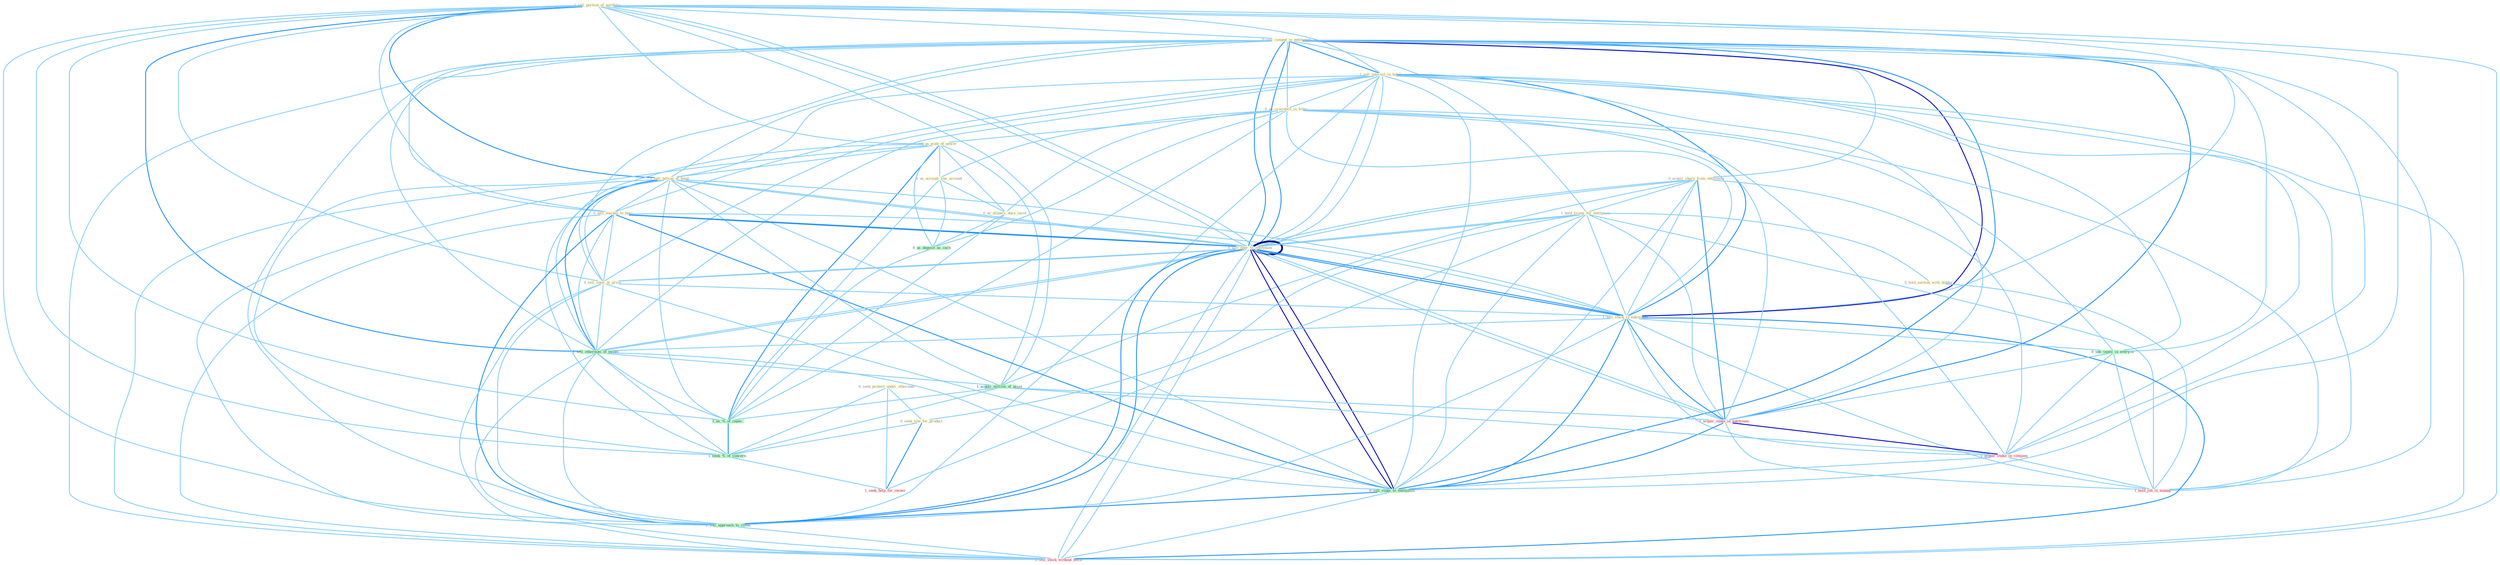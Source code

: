 Graph G{ 
    node
    [shape=polygon,style=filled,width=.5,height=.06,color="#BDFCC9",fixedsize=true,fontsize=4,
    fontcolor="#2f4f4f"];
    {node
    [color="#ffffe0", fontcolor="#8b7d6b"] "0_seek_protect_under_othernum " "1_sell_portion_of_portfolio " "0_sell_comput_in_entitynam " "1_sell_interest_in_hotel " "0_us_crocidolit_in_filter " "1_us_watt_of_power " "0_acquir_share_from_entitynam " "1_sell_billion_of_bond " "0_sell_machin_to_busi " "0_sell_oper_to_entitynam " "0_us_account_like_account " "0_us_dispers_dure_incid " "0_sell_steel_at_price " "1_hold_licens_for_entitynam " "1_sell_stock_in_entitynam " "0_seek_site_for_product " "0_hold_auction_with_bidder "}
{node [color="#fff0f5", fontcolor="#b22222"] "0_sell_oper_to_entitynam " "1_acquir_stake_in_entitynam " "1_acquir_stake_in_compani " "1_hold_job_in_manag " "0_sell_stock_without_hitch " "1_seek_help_for_owner "}
edge [color="#B0E2FF"];

	"0_seek_protect_under_othernum " -- "0_seek_site_for_product " [w="1", color="#87cefa" ];
	"0_seek_protect_under_othernum " -- "1_seek_%_of_concern " [w="1", color="#87cefa" ];
	"0_seek_protect_under_othernum " -- "1_seek_help_for_owner " [w="1", color="#87cefa" ];
	"1_sell_portion_of_portfolio " -- "0_sell_comput_in_entitynam " [w="1", color="#87cefa" ];
	"1_sell_portion_of_portfolio " -- "1_sell_interest_in_hotel " [w="1", color="#87cefa" ];
	"1_sell_portion_of_portfolio " -- "1_us_watt_of_power " [w="1", color="#87cefa" ];
	"1_sell_portion_of_portfolio " -- "1_sell_billion_of_bond " [w="2", color="#1e90ff" , len=0.8];
	"1_sell_portion_of_portfolio " -- "0_sell_machin_to_busi " [w="1", color="#87cefa" ];
	"1_sell_portion_of_portfolio " -- "0_sell_oper_to_entitynam " [w="1", color="#87cefa" ];
	"1_sell_portion_of_portfolio " -- "0_sell_steel_at_price " [w="1", color="#87cefa" ];
	"1_sell_portion_of_portfolio " -- "1_sell_stock_in_entitynam " [w="1", color="#87cefa" ];
	"1_sell_portion_of_portfolio " -- "0_sell_oper_to_entitynam " [w="1", color="#87cefa" ];
	"1_sell_portion_of_portfolio " -- "1_sell_othernum_of_model " [w="2", color="#1e90ff" , len=0.8];
	"1_sell_portion_of_portfolio " -- "1_acquir_million_of_asset " [w="1", color="#87cefa" ];
	"1_sell_portion_of_portfolio " -- "0_sell_stake_to_entitynam " [w="1", color="#87cefa" ];
	"1_sell_portion_of_portfolio " -- "1_us_%_of_capac " [w="1", color="#87cefa" ];
	"1_sell_portion_of_portfolio " -- "1_sell_approach_to_client " [w="1", color="#87cefa" ];
	"1_sell_portion_of_portfolio " -- "0_sell_stock_without_hitch " [w="1", color="#87cefa" ];
	"1_sell_portion_of_portfolio " -- "1_seek_%_of_concern " [w="1", color="#87cefa" ];
	"0_sell_comput_in_entitynam " -- "1_sell_interest_in_hotel " [w="2", color="#1e90ff" , len=0.8];
	"0_sell_comput_in_entitynam " -- "0_us_crocidolit_in_filter " [w="1", color="#87cefa" ];
	"0_sell_comput_in_entitynam " -- "0_acquir_share_from_entitynam " [w="1", color="#87cefa" ];
	"0_sell_comput_in_entitynam " -- "1_sell_billion_of_bond " [w="1", color="#87cefa" ];
	"0_sell_comput_in_entitynam " -- "0_sell_machin_to_busi " [w="1", color="#87cefa" ];
	"0_sell_comput_in_entitynam " -- "0_sell_oper_to_entitynam " [w="2", color="#1e90ff" , len=0.8];
	"0_sell_comput_in_entitynam " -- "0_sell_steel_at_price " [w="1", color="#87cefa" ];
	"0_sell_comput_in_entitynam " -- "1_hold_licens_for_entitynam " [w="1", color="#87cefa" ];
	"0_sell_comput_in_entitynam " -- "1_sell_stock_in_entitynam " [w="3", color="#0000cd" , len=0.6];
	"0_sell_comput_in_entitynam " -- "0_sell_oper_to_entitynam " [w="2", color="#1e90ff" , len=0.8];
	"0_sell_comput_in_entitynam " -- "1_sell_othernum_of_model " [w="1", color="#87cefa" ];
	"0_sell_comput_in_entitynam " -- "0_see_vaniti_in_everyon " [w="1", color="#87cefa" ];
	"0_sell_comput_in_entitynam " -- "1_acquir_stake_in_entitynam " [w="2", color="#1e90ff" , len=0.8];
	"0_sell_comput_in_entitynam " -- "1_acquir_stake_in_compani " [w="1", color="#87cefa" ];
	"0_sell_comput_in_entitynam " -- "0_sell_stake_to_entitynam " [w="2", color="#1e90ff" , len=0.8];
	"0_sell_comput_in_entitynam " -- "1_sell_approach_to_client " [w="1", color="#87cefa" ];
	"0_sell_comput_in_entitynam " -- "1_hold_job_in_manag " [w="1", color="#87cefa" ];
	"0_sell_comput_in_entitynam " -- "0_sell_stock_without_hitch " [w="1", color="#87cefa" ];
	"1_sell_interest_in_hotel " -- "0_us_crocidolit_in_filter " [w="1", color="#87cefa" ];
	"1_sell_interest_in_hotel " -- "1_sell_billion_of_bond " [w="1", color="#87cefa" ];
	"1_sell_interest_in_hotel " -- "0_sell_machin_to_busi " [w="1", color="#87cefa" ];
	"1_sell_interest_in_hotel " -- "0_sell_oper_to_entitynam " [w="1", color="#87cefa" ];
	"1_sell_interest_in_hotel " -- "0_sell_steel_at_price " [w="1", color="#87cefa" ];
	"1_sell_interest_in_hotel " -- "1_sell_stock_in_entitynam " [w="2", color="#1e90ff" , len=0.8];
	"1_sell_interest_in_hotel " -- "0_sell_oper_to_entitynam " [w="1", color="#87cefa" ];
	"1_sell_interest_in_hotel " -- "1_sell_othernum_of_model " [w="1", color="#87cefa" ];
	"1_sell_interest_in_hotel " -- "0_see_vaniti_in_everyon " [w="1", color="#87cefa" ];
	"1_sell_interest_in_hotel " -- "1_acquir_stake_in_entitynam " [w="1", color="#87cefa" ];
	"1_sell_interest_in_hotel " -- "1_acquir_stake_in_compani " [w="1", color="#87cefa" ];
	"1_sell_interest_in_hotel " -- "0_sell_stake_to_entitynam " [w="1", color="#87cefa" ];
	"1_sell_interest_in_hotel " -- "1_sell_approach_to_client " [w="1", color="#87cefa" ];
	"1_sell_interest_in_hotel " -- "1_hold_job_in_manag " [w="1", color="#87cefa" ];
	"1_sell_interest_in_hotel " -- "0_sell_stock_without_hitch " [w="1", color="#87cefa" ];
	"0_us_crocidolit_in_filter " -- "1_us_watt_of_power " [w="1", color="#87cefa" ];
	"0_us_crocidolit_in_filter " -- "0_us_account_like_account " [w="1", color="#87cefa" ];
	"0_us_crocidolit_in_filter " -- "0_us_dispers_dure_incid " [w="1", color="#87cefa" ];
	"0_us_crocidolit_in_filter " -- "1_sell_stock_in_entitynam " [w="1", color="#87cefa" ];
	"0_us_crocidolit_in_filter " -- "0_see_vaniti_in_everyon " [w="1", color="#87cefa" ];
	"0_us_crocidolit_in_filter " -- "0_us_deposit_as_cach " [w="1", color="#87cefa" ];
	"0_us_crocidolit_in_filter " -- "1_acquir_stake_in_entitynam " [w="1", color="#87cefa" ];
	"0_us_crocidolit_in_filter " -- "1_acquir_stake_in_compani " [w="1", color="#87cefa" ];
	"0_us_crocidolit_in_filter " -- "1_us_%_of_capac " [w="1", color="#87cefa" ];
	"0_us_crocidolit_in_filter " -- "1_hold_job_in_manag " [w="1", color="#87cefa" ];
	"1_us_watt_of_power " -- "1_sell_billion_of_bond " [w="1", color="#87cefa" ];
	"1_us_watt_of_power " -- "0_us_account_like_account " [w="1", color="#87cefa" ];
	"1_us_watt_of_power " -- "0_us_dispers_dure_incid " [w="1", color="#87cefa" ];
	"1_us_watt_of_power " -- "1_sell_othernum_of_model " [w="1", color="#87cefa" ];
	"1_us_watt_of_power " -- "1_acquir_million_of_asset " [w="1", color="#87cefa" ];
	"1_us_watt_of_power " -- "0_us_deposit_as_cach " [w="1", color="#87cefa" ];
	"1_us_watt_of_power " -- "1_us_%_of_capac " [w="2", color="#1e90ff" , len=0.8];
	"1_us_watt_of_power " -- "1_seek_%_of_concern " [w="1", color="#87cefa" ];
	"0_acquir_share_from_entitynam " -- "0_sell_oper_to_entitynam " [w="1", color="#87cefa" ];
	"0_acquir_share_from_entitynam " -- "1_hold_licens_for_entitynam " [w="1", color="#87cefa" ];
	"0_acquir_share_from_entitynam " -- "1_sell_stock_in_entitynam " [w="1", color="#87cefa" ];
	"0_acquir_share_from_entitynam " -- "0_sell_oper_to_entitynam " [w="1", color="#87cefa" ];
	"0_acquir_share_from_entitynam " -- "1_acquir_million_of_asset " [w="1", color="#87cefa" ];
	"0_acquir_share_from_entitynam " -- "1_acquir_stake_in_entitynam " [w="2", color="#1e90ff" , len=0.8];
	"0_acquir_share_from_entitynam " -- "1_acquir_stake_in_compani " [w="1", color="#87cefa" ];
	"0_acquir_share_from_entitynam " -- "0_sell_stake_to_entitynam " [w="1", color="#87cefa" ];
	"1_sell_billion_of_bond " -- "0_sell_machin_to_busi " [w="1", color="#87cefa" ];
	"1_sell_billion_of_bond " -- "0_sell_oper_to_entitynam " [w="1", color="#87cefa" ];
	"1_sell_billion_of_bond " -- "0_sell_steel_at_price " [w="1", color="#87cefa" ];
	"1_sell_billion_of_bond " -- "1_sell_stock_in_entitynam " [w="1", color="#87cefa" ];
	"1_sell_billion_of_bond " -- "0_sell_oper_to_entitynam " [w="1", color="#87cefa" ];
	"1_sell_billion_of_bond " -- "1_sell_othernum_of_model " [w="2", color="#1e90ff" , len=0.8];
	"1_sell_billion_of_bond " -- "1_acquir_million_of_asset " [w="1", color="#87cefa" ];
	"1_sell_billion_of_bond " -- "0_sell_stake_to_entitynam " [w="1", color="#87cefa" ];
	"1_sell_billion_of_bond " -- "1_us_%_of_capac " [w="1", color="#87cefa" ];
	"1_sell_billion_of_bond " -- "1_sell_approach_to_client " [w="1", color="#87cefa" ];
	"1_sell_billion_of_bond " -- "0_sell_stock_without_hitch " [w="1", color="#87cefa" ];
	"1_sell_billion_of_bond " -- "1_seek_%_of_concern " [w="1", color="#87cefa" ];
	"0_sell_machin_to_busi " -- "0_sell_oper_to_entitynam " [w="2", color="#1e90ff" , len=0.8];
	"0_sell_machin_to_busi " -- "0_sell_steel_at_price " [w="1", color="#87cefa" ];
	"0_sell_machin_to_busi " -- "1_sell_stock_in_entitynam " [w="1", color="#87cefa" ];
	"0_sell_machin_to_busi " -- "0_sell_oper_to_entitynam " [w="2", color="#1e90ff" , len=0.8];
	"0_sell_machin_to_busi " -- "1_sell_othernum_of_model " [w="1", color="#87cefa" ];
	"0_sell_machin_to_busi " -- "0_sell_stake_to_entitynam " [w="2", color="#1e90ff" , len=0.8];
	"0_sell_machin_to_busi " -- "1_sell_approach_to_client " [w="2", color="#1e90ff" , len=0.8];
	"0_sell_machin_to_busi " -- "0_sell_stock_without_hitch " [w="1", color="#87cefa" ];
	"0_sell_oper_to_entitynam " -- "0_sell_steel_at_price " [w="1", color="#87cefa" ];
	"0_sell_oper_to_entitynam " -- "1_hold_licens_for_entitynam " [w="1", color="#87cefa" ];
	"0_sell_oper_to_entitynam " -- "1_sell_stock_in_entitynam " [w="2", color="#1e90ff" , len=0.8];
	"0_sell_oper_to_entitynam " -- "0_sell_oper_to_entitynam " [w="4", style=bold, color="#000080", len=0.4];
	"0_sell_oper_to_entitynam " -- "1_sell_othernum_of_model " [w="1", color="#87cefa" ];
	"0_sell_oper_to_entitynam " -- "1_acquir_stake_in_entitynam " [w="1", color="#87cefa" ];
	"0_sell_oper_to_entitynam " -- "0_sell_stake_to_entitynam " [w="3", color="#0000cd" , len=0.6];
	"0_sell_oper_to_entitynam " -- "1_sell_approach_to_client " [w="2", color="#1e90ff" , len=0.8];
	"0_sell_oper_to_entitynam " -- "0_sell_stock_without_hitch " [w="1", color="#87cefa" ];
	"0_us_account_like_account " -- "0_us_dispers_dure_incid " [w="1", color="#87cefa" ];
	"0_us_account_like_account " -- "0_us_deposit_as_cach " [w="1", color="#87cefa" ];
	"0_us_account_like_account " -- "1_us_%_of_capac " [w="1", color="#87cefa" ];
	"0_us_dispers_dure_incid " -- "0_us_deposit_as_cach " [w="1", color="#87cefa" ];
	"0_us_dispers_dure_incid " -- "1_us_%_of_capac " [w="1", color="#87cefa" ];
	"0_sell_steel_at_price " -- "1_sell_stock_in_entitynam " [w="1", color="#87cefa" ];
	"0_sell_steel_at_price " -- "0_sell_oper_to_entitynam " [w="1", color="#87cefa" ];
	"0_sell_steel_at_price " -- "1_sell_othernum_of_model " [w="1", color="#87cefa" ];
	"0_sell_steel_at_price " -- "0_sell_stake_to_entitynam " [w="1", color="#87cefa" ];
	"0_sell_steel_at_price " -- "1_sell_approach_to_client " [w="1", color="#87cefa" ];
	"0_sell_steel_at_price " -- "0_sell_stock_without_hitch " [w="1", color="#87cefa" ];
	"1_hold_licens_for_entitynam " -- "1_sell_stock_in_entitynam " [w="1", color="#87cefa" ];
	"1_hold_licens_for_entitynam " -- "0_seek_site_for_product " [w="1", color="#87cefa" ];
	"1_hold_licens_for_entitynam " -- "0_hold_auction_with_bidder " [w="1", color="#87cefa" ];
	"1_hold_licens_for_entitynam " -- "0_sell_oper_to_entitynam " [w="1", color="#87cefa" ];
	"1_hold_licens_for_entitynam " -- "1_acquir_stake_in_entitynam " [w="1", color="#87cefa" ];
	"1_hold_licens_for_entitynam " -- "0_sell_stake_to_entitynam " [w="1", color="#87cefa" ];
	"1_hold_licens_for_entitynam " -- "1_hold_job_in_manag " [w="1", color="#87cefa" ];
	"1_hold_licens_for_entitynam " -- "1_seek_help_for_owner " [w="1", color="#87cefa" ];
	"1_sell_stock_in_entitynam " -- "0_sell_oper_to_entitynam " [w="2", color="#1e90ff" , len=0.8];
	"1_sell_stock_in_entitynam " -- "1_sell_othernum_of_model " [w="1", color="#87cefa" ];
	"1_sell_stock_in_entitynam " -- "0_see_vaniti_in_everyon " [w="1", color="#87cefa" ];
	"1_sell_stock_in_entitynam " -- "1_acquir_stake_in_entitynam " [w="2", color="#1e90ff" , len=0.8];
	"1_sell_stock_in_entitynam " -- "1_acquir_stake_in_compani " [w="1", color="#87cefa" ];
	"1_sell_stock_in_entitynam " -- "0_sell_stake_to_entitynam " [w="2", color="#1e90ff" , len=0.8];
	"1_sell_stock_in_entitynam " -- "1_sell_approach_to_client " [w="1", color="#87cefa" ];
	"1_sell_stock_in_entitynam " -- "1_hold_job_in_manag " [w="1", color="#87cefa" ];
	"1_sell_stock_in_entitynam " -- "0_sell_stock_without_hitch " [w="2", color="#1e90ff" , len=0.8];
	"0_seek_site_for_product " -- "1_seek_%_of_concern " [w="1", color="#87cefa" ];
	"0_seek_site_for_product " -- "1_seek_help_for_owner " [w="2", color="#1e90ff" , len=0.8];
	"0_hold_auction_with_bidder " -- "1_hold_job_in_manag " [w="1", color="#87cefa" ];
	"0_sell_oper_to_entitynam " -- "1_sell_othernum_of_model " [w="1", color="#87cefa" ];
	"0_sell_oper_to_entitynam " -- "1_acquir_stake_in_entitynam " [w="1", color="#87cefa" ];
	"0_sell_oper_to_entitynam " -- "0_sell_stake_to_entitynam " [w="3", color="#0000cd" , len=0.6];
	"0_sell_oper_to_entitynam " -- "1_sell_approach_to_client " [w="2", color="#1e90ff" , len=0.8];
	"0_sell_oper_to_entitynam " -- "0_sell_stock_without_hitch " [w="1", color="#87cefa" ];
	"1_sell_othernum_of_model " -- "1_acquir_million_of_asset " [w="1", color="#87cefa" ];
	"1_sell_othernum_of_model " -- "0_sell_stake_to_entitynam " [w="1", color="#87cefa" ];
	"1_sell_othernum_of_model " -- "1_us_%_of_capac " [w="1", color="#87cefa" ];
	"1_sell_othernum_of_model " -- "1_sell_approach_to_client " [w="1", color="#87cefa" ];
	"1_sell_othernum_of_model " -- "0_sell_stock_without_hitch " [w="1", color="#87cefa" ];
	"1_sell_othernum_of_model " -- "1_seek_%_of_concern " [w="1", color="#87cefa" ];
	"0_see_vaniti_in_everyon " -- "1_acquir_stake_in_entitynam " [w="1", color="#87cefa" ];
	"0_see_vaniti_in_everyon " -- "1_acquir_stake_in_compani " [w="1", color="#87cefa" ];
	"0_see_vaniti_in_everyon " -- "1_hold_job_in_manag " [w="1", color="#87cefa" ];
	"1_acquir_million_of_asset " -- "1_acquir_stake_in_entitynam " [w="1", color="#87cefa" ];
	"1_acquir_million_of_asset " -- "1_acquir_stake_in_compani " [w="1", color="#87cefa" ];
	"1_acquir_million_of_asset " -- "1_us_%_of_capac " [w="1", color="#87cefa" ];
	"1_acquir_million_of_asset " -- "1_seek_%_of_concern " [w="1", color="#87cefa" ];
	"0_us_deposit_as_cach " -- "1_us_%_of_capac " [w="1", color="#87cefa" ];
	"1_acquir_stake_in_entitynam " -- "1_acquir_stake_in_compani " [w="3", color="#0000cd" , len=0.6];
	"1_acquir_stake_in_entitynam " -- "0_sell_stake_to_entitynam " [w="2", color="#1e90ff" , len=0.8];
	"1_acquir_stake_in_entitynam " -- "1_hold_job_in_manag " [w="1", color="#87cefa" ];
	"1_acquir_stake_in_compani " -- "0_sell_stake_to_entitynam " [w="1", color="#87cefa" ];
	"1_acquir_stake_in_compani " -- "1_hold_job_in_manag " [w="1", color="#87cefa" ];
	"0_sell_stake_to_entitynam " -- "1_sell_approach_to_client " [w="2", color="#1e90ff" , len=0.8];
	"0_sell_stake_to_entitynam " -- "0_sell_stock_without_hitch " [w="1", color="#87cefa" ];
	"1_us_%_of_capac " -- "1_seek_%_of_concern " [w="2", color="#1e90ff" , len=0.8];
	"1_sell_approach_to_client " -- "0_sell_stock_without_hitch " [w="1", color="#87cefa" ];
	"1_seek_%_of_concern " -- "1_seek_help_for_owner " [w="1", color="#87cefa" ];
}